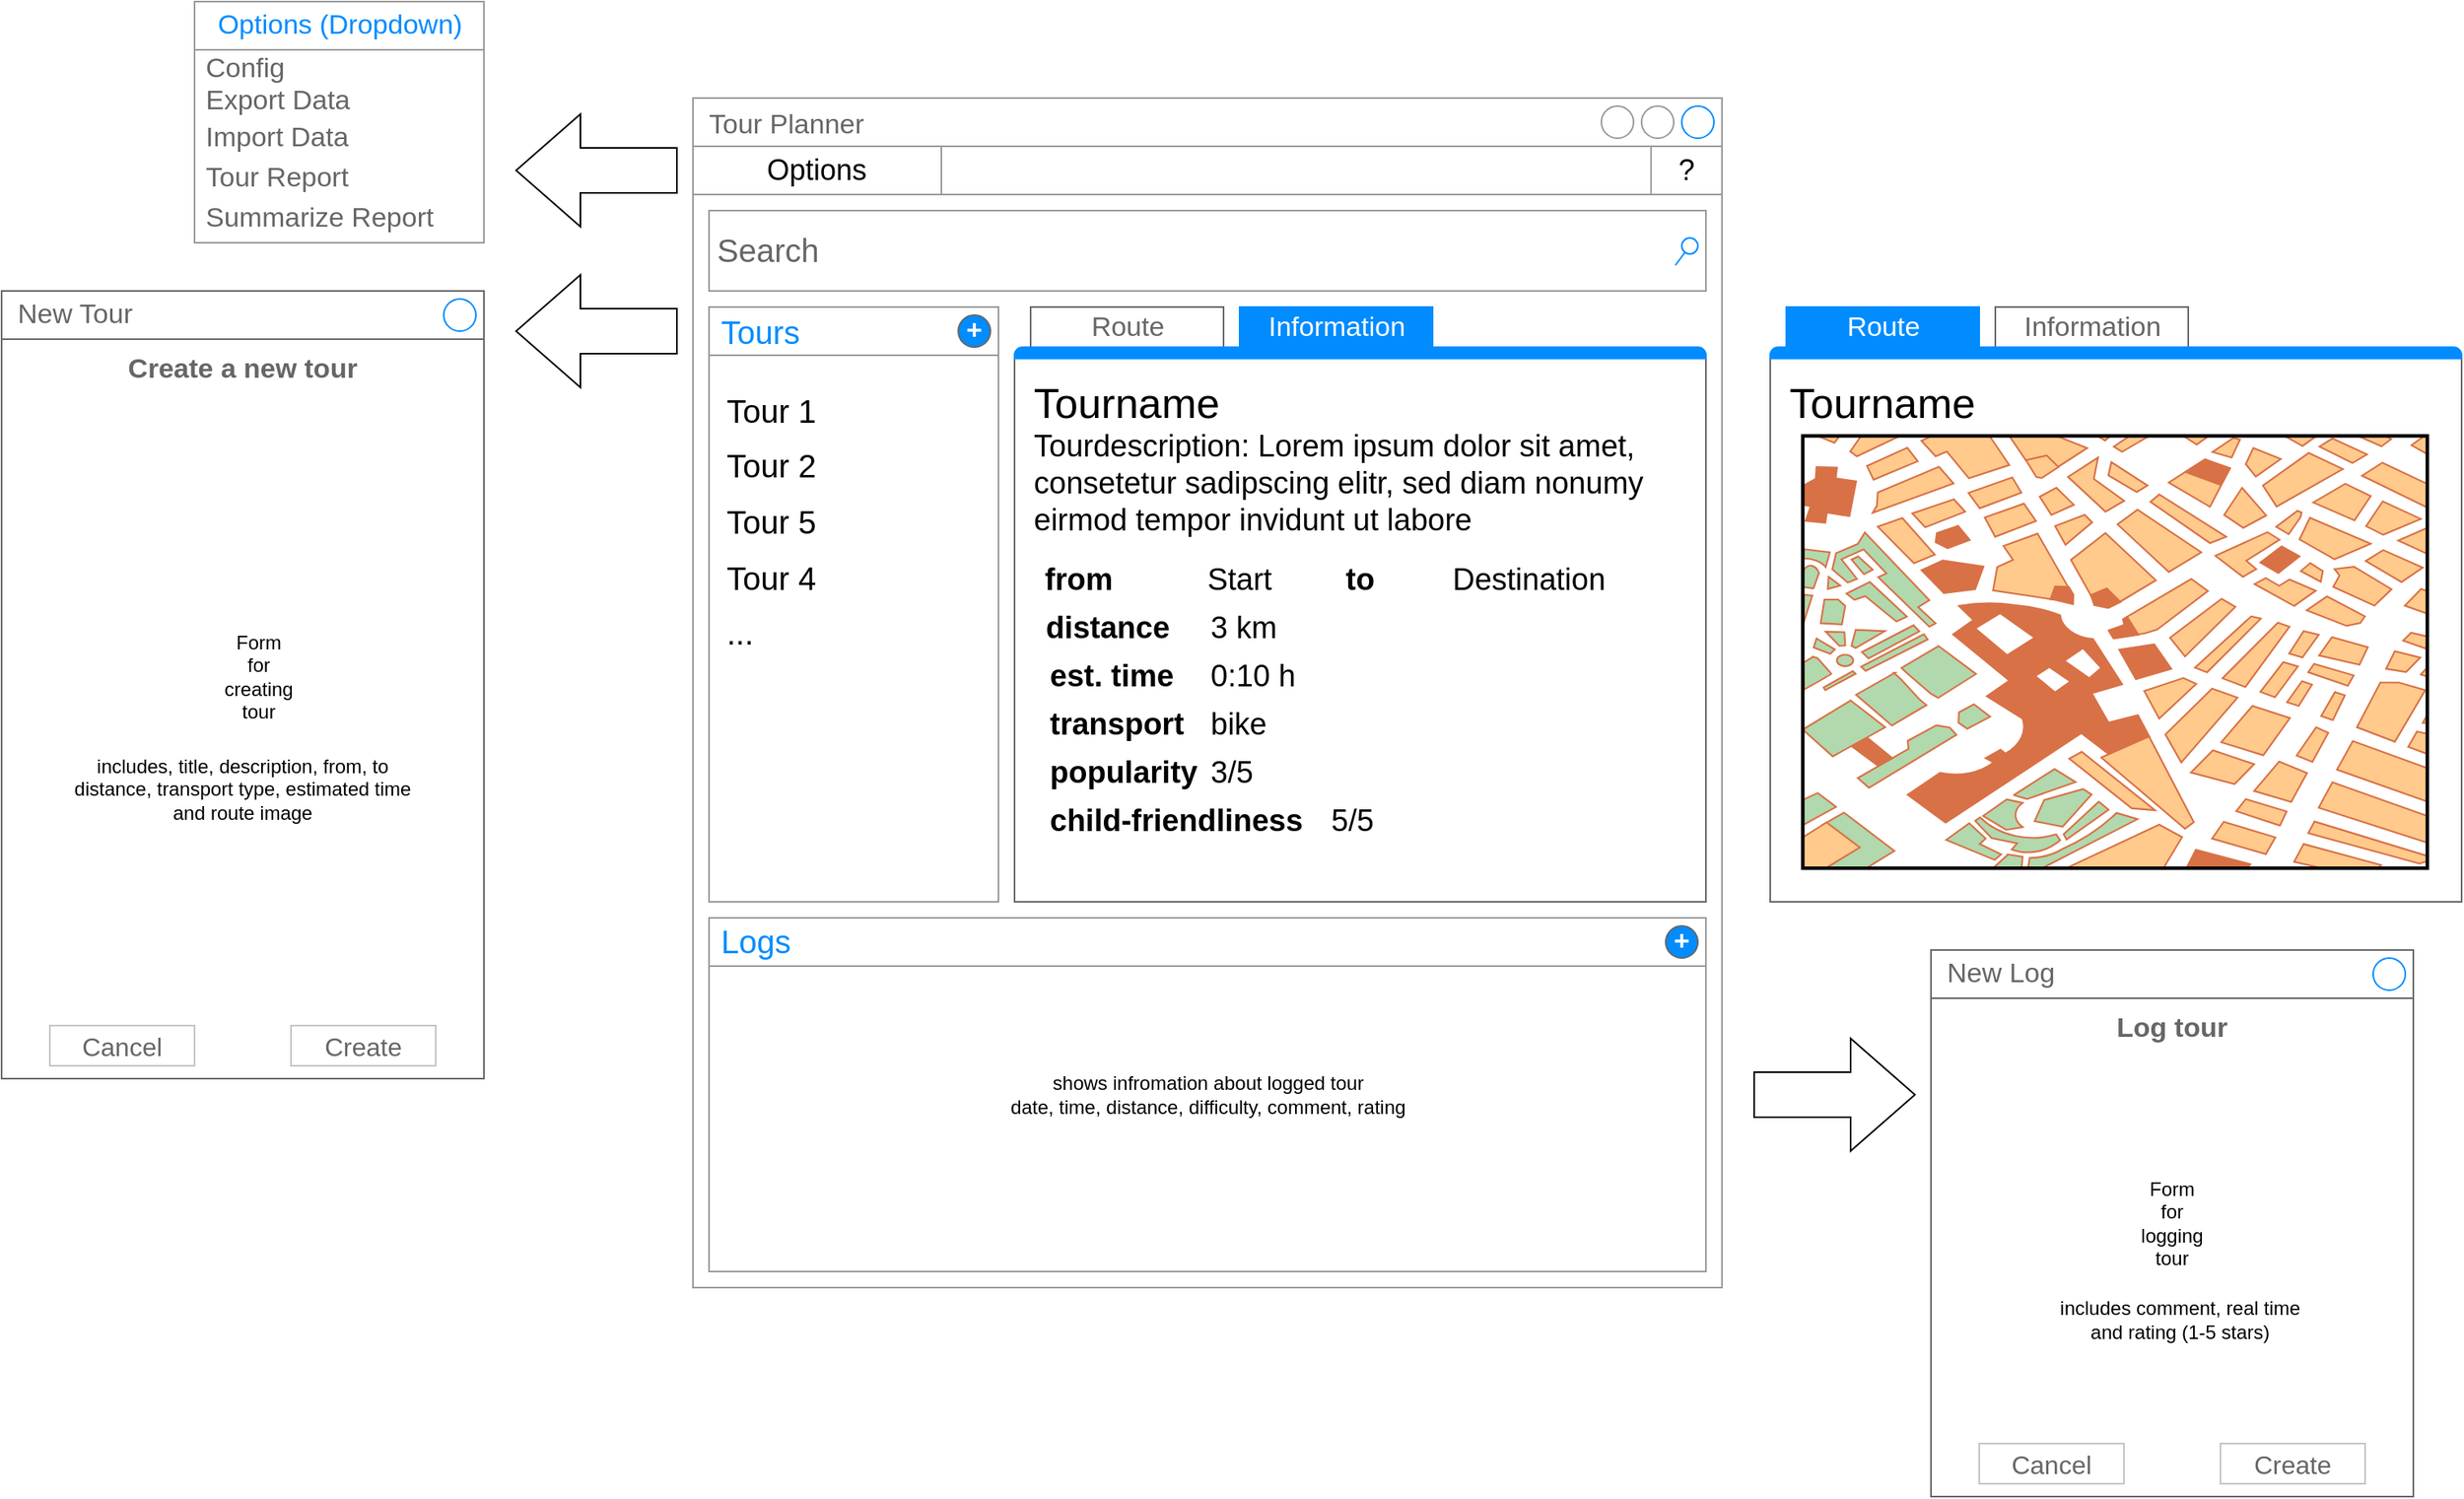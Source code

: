 <mxfile version="14.5.1" type="device"><diagram id="8GvUc4PA2MOSSeV1IW50" name="TourPlanner-Wireframe"><mxGraphModel dx="3879" dy="1082" grid="1" gridSize="10" guides="1" tooltips="1" connect="1" arrows="1" fold="1" page="1" pageScale="1" pageWidth="2339" pageHeight="3300" math="0" shadow="0"><root><mxCell id="0"/><mxCell id="1" parent="0"/><mxCell id="-xTn5YURdvAqqCYS3qb_-3" value="Tour Planner" style="strokeWidth=1;shadow=0;dashed=0;align=center;html=1;shape=mxgraph.mockup.containers.window;align=left;verticalAlign=top;spacingLeft=8;strokeColor2=#008cff;strokeColor3=#c4c4c4;fontColor=#666666;mainText=;fontSize=17;labelBackgroundColor=none;strokeColor=#999999;" parent="1" vertex="1"><mxGeometry x="250" y="170" width="640" height="740" as="geometry"/></mxCell><mxCell id="-xTn5YURdvAqqCYS3qb_-28" value="" style="html=1;shadow=0;dashed=0;align=center;verticalAlign=middle;shape=mxgraph.arrows2.arrow;dy=0.6;dx=40;flipH=1;notch=0;strokeColor=#000000;strokeWidth=1;" parent="1" vertex="1"><mxGeometry x="140" y="180" width="100" height="70" as="geometry"/></mxCell><mxCell id="-xTn5YURdvAqqCYS3qb_-29" value="" style="strokeWidth=1;shadow=0;dashed=0;align=center;html=1;shape=mxgraph.mockup.forms.rrect;rSize=0;strokeColor=#999999;fillColor=#ffffff;" parent="1" vertex="1"><mxGeometry x="-60" y="110" width="180" height="150" as="geometry"/></mxCell><mxCell id="-xTn5YURdvAqqCYS3qb_-30" value="Options (Dropdown)" style="strokeWidth=1;shadow=0;dashed=0;align=center;html=1;shape=mxgraph.mockup.forms.rrect;rSize=0;strokeColor=#999999;fontColor=#008cff;fontSize=17;fillColor=#ffffff;resizeWidth=1;" parent="-xTn5YURdvAqqCYS3qb_-29" vertex="1"><mxGeometry width="180" height="30" relative="1" as="geometry"/></mxCell><mxCell id="-xTn5YURdvAqqCYS3qb_-31" value="Config" style="strokeWidth=1;shadow=0;dashed=0;align=center;html=1;shape=mxgraph.mockup.forms.anchor;fontSize=17;fontColor=#666666;align=left;spacingLeft=5;resizeWidth=1;" parent="-xTn5YURdvAqqCYS3qb_-29" vertex="1"><mxGeometry width="180" height="20" relative="1" as="geometry"><mxPoint y="32" as="offset"/></mxGeometry></mxCell><mxCell id="-xTn5YURdvAqqCYS3qb_-32" value="Export Data" style="strokeWidth=1;shadow=0;dashed=0;align=center;html=1;shape=mxgraph.mockup.forms.anchor;fontSize=17;fontColor=#666666;align=left;spacingLeft=5;resizeWidth=1;" parent="-xTn5YURdvAqqCYS3qb_-29" vertex="1"><mxGeometry width="180" height="20" relative="1" as="geometry"><mxPoint y="52" as="offset"/></mxGeometry></mxCell><mxCell id="-xTn5YURdvAqqCYS3qb_-33" value="Import Data" style="strokeWidth=1;shadow=0;dashed=0;align=center;html=1;shape=mxgraph.mockup.forms.rrect;rSize=0;fontSize=17;fontColor=#666666;align=left;spacingLeft=5;strokeColor=none;resizeWidth=1;fillColor=none;" parent="-xTn5YURdvAqqCYS3qb_-29" vertex="1"><mxGeometry width="180" height="20" relative="1" as="geometry"><mxPoint y="75" as="offset"/></mxGeometry></mxCell><mxCell id="gHXp8SXoElYpx80JzZJJ-48" value="Tour Report" style="strokeWidth=1;shadow=0;dashed=0;align=center;html=1;shape=mxgraph.mockup.forms.rrect;rSize=0;fontSize=17;fontColor=#666666;align=left;spacingLeft=5;strokeColor=none;resizeWidth=1;fillColor=none;" vertex="1" parent="-xTn5YURdvAqqCYS3qb_-29"><mxGeometry width="180" height="20" relative="1" as="geometry"><mxPoint y="100" as="offset"/></mxGeometry></mxCell><mxCell id="gHXp8SXoElYpx80JzZJJ-49" value="Summarize Report" style="strokeWidth=1;shadow=0;dashed=0;align=center;html=1;shape=mxgraph.mockup.forms.rrect;rSize=0;fontSize=17;fontColor=#666666;align=left;spacingLeft=5;strokeColor=none;resizeWidth=1;fillColor=none;" vertex="1" parent="-xTn5YURdvAqqCYS3qb_-29"><mxGeometry width="180" height="20" relative="1" as="geometry"><mxPoint y="125" as="offset"/></mxGeometry></mxCell><mxCell id="-xTn5YURdvAqqCYS3qb_-35" value="&lt;font style=&quot;font-size: 20px&quot;&gt;Search&lt;/font&gt;" style="strokeWidth=1;shadow=0;dashed=0;align=center;html=1;shape=mxgraph.mockup.forms.searchBox;strokeColor=#999999;mainText=;strokeColor2=#008cff;fontColor=#666666;fontSize=17;align=left;spacingLeft=3;fillColor=none;" parent="1" vertex="1"><mxGeometry x="260" y="240" width="620" height="50" as="geometry"/></mxCell><mxCell id="-xTn5YURdvAqqCYS3qb_-36" value="" style="strokeWidth=1;shadow=0;dashed=0;align=left;html=1;shape=mxgraph.mockup.forms.rrect;rSize=0;strokeColor=#999999;fillColor=#ffffff;fontSize=17;" parent="1" vertex="1"><mxGeometry x="260" y="300" width="180" height="370" as="geometry"/></mxCell><mxCell id="-xTn5YURdvAqqCYS3qb_-37" value="&amp;nbsp;Tours" style="strokeWidth=1;shadow=0;dashed=0;align=left;html=1;shape=mxgraph.mockup.forms.rrect;rSize=0;strokeColor=#999999;fontColor=#008cff;fontSize=20;fillColor=#ffffff;resizeWidth=1;" parent="-xTn5YURdvAqqCYS3qb_-36" vertex="1"><mxGeometry width="180" height="30" relative="1" as="geometry"/></mxCell><mxCell id="-xTn5YURdvAqqCYS3qb_-42" value="Tour 1" style="text;html=1;strokeColor=none;fillColor=none;align=left;verticalAlign=middle;whiteSpace=wrap;rounded=0;fontSize=20;" parent="-xTn5YURdvAqqCYS3qb_-36" vertex="1"><mxGeometry x="9" y="46.25" width="162" height="34.688" as="geometry"/></mxCell><mxCell id="-xTn5YURdvAqqCYS3qb_-43" value="Tour 2" style="text;html=1;strokeColor=none;fillColor=none;align=left;verticalAlign=middle;whiteSpace=wrap;rounded=0;fontSize=20;" parent="-xTn5YURdvAqqCYS3qb_-36" vertex="1"><mxGeometry x="9" y="80.938" width="162" height="34.688" as="geometry"/></mxCell><mxCell id="-xTn5YURdvAqqCYS3qb_-44" value="Tour 5" style="text;html=1;strokeColor=none;fillColor=none;align=left;verticalAlign=middle;whiteSpace=wrap;rounded=0;fontSize=20;" parent="-xTn5YURdvAqqCYS3qb_-36" vertex="1"><mxGeometry x="9" y="115.625" width="162" height="34.688" as="geometry"/></mxCell><mxCell id="-xTn5YURdvAqqCYS3qb_-45" value="Tour 4" style="text;html=1;strokeColor=none;fillColor=none;align=left;verticalAlign=middle;whiteSpace=wrap;rounded=0;fontSize=20;" parent="-xTn5YURdvAqqCYS3qb_-36" vertex="1"><mxGeometry x="9" y="150.312" width="162" height="34.688" as="geometry"/></mxCell><mxCell id="-xTn5YURdvAqqCYS3qb_-129" value="..." style="text;html=1;strokeColor=none;fillColor=none;align=left;verticalAlign=middle;whiteSpace=wrap;rounded=0;fontSize=20;" parent="-xTn5YURdvAqqCYS3qb_-36" vertex="1"><mxGeometry x="9" y="185.002" width="162" height="34.688" as="geometry"/></mxCell><mxCell id="-xTn5YURdvAqqCYS3qb_-130" value="+" style="strokeWidth=1;shadow=0;dashed=0;align=center;html=1;shape=mxgraph.mockup.buttons.button;strokeColor=#666666;fontColor=#ffffff;mainText=;buttonStyle=round;fontSize=17;fontStyle=1;fillColor=#008cff;whiteSpace=wrap;fillOpacity=100;" parent="-xTn5YURdvAqqCYS3qb_-36" vertex="1"><mxGeometry x="155" y="5" width="20" height="20" as="geometry"/></mxCell><mxCell id="-xTn5YURdvAqqCYS3qb_-46" value="" style="group" parent="1" vertex="1" connectable="0"><mxGeometry x="250" y="200" width="640" height="30" as="geometry"/></mxCell><mxCell id="-xTn5YURdvAqqCYS3qb_-25" value="" style="rounded=0;whiteSpace=wrap;html=1;strokeWidth=1;strokeColor=#999999;" parent="-xTn5YURdvAqqCYS3qb_-46" vertex="1"><mxGeometry width="640" height="30" as="geometry"/></mxCell><mxCell id="-xTn5YURdvAqqCYS3qb_-26" value="&lt;font style=&quot;font-size: 18px&quot;&gt;Options&lt;/font&gt;" style="rounded=0;whiteSpace=wrap;html=1;strokeWidth=1;strokeColor=#999999;" parent="-xTn5YURdvAqqCYS3qb_-46" vertex="1"><mxGeometry width="154.483" height="30" as="geometry"/></mxCell><mxCell id="-xTn5YURdvAqqCYS3qb_-27" value="&lt;font style=&quot;font-size: 18px&quot;&gt;?&lt;/font&gt;" style="rounded=0;whiteSpace=wrap;html=1;strokeWidth=1;strokeColor=#999999;" parent="-xTn5YURdvAqqCYS3qb_-46" vertex="1"><mxGeometry x="595.862" width="44.138" height="30" as="geometry"/></mxCell><mxCell id="-xTn5YURdvAqqCYS3qb_-47" value="" style="strokeWidth=1;shadow=0;dashed=0;align=center;html=1;shape=mxgraph.mockup.containers.marginRect2;rectMarginTop=32;strokeColor=#666666;gradientColor=none;fontSize=20;" parent="1" vertex="1"><mxGeometry x="450" y="300" width="430" height="370" as="geometry"/></mxCell><mxCell id="-xTn5YURdvAqqCYS3qb_-48" value="Route" style="strokeColor=inherit;fillColor=inherit;gradientColor=inherit;strokeWidth=1;shadow=0;dashed=0;align=center;html=1;shape=mxgraph.mockup.containers.rrect;rSize=0;fontSize=17;fontColor=#666666;gradientColor=none;" parent="-xTn5YURdvAqqCYS3qb_-47" vertex="1"><mxGeometry width="120" height="25" relative="1" as="geometry"><mxPoint x="10" as="offset"/></mxGeometry></mxCell><mxCell id="-xTn5YURdvAqqCYS3qb_-49" value="Information" style="strokeWidth=1;shadow=0;dashed=0;align=center;html=1;shape=mxgraph.mockup.containers.rrect;rSize=0;fontSize=17;fontColor=#ffffff;strokeColor=#008cff;fillColor=#008cff;" parent="-xTn5YURdvAqqCYS3qb_-47" vertex="1"><mxGeometry width="120" height="25" relative="1" as="geometry"><mxPoint x="140" as="offset"/></mxGeometry></mxCell><mxCell id="-xTn5YURdvAqqCYS3qb_-51" value="" style="strokeWidth=1;shadow=0;dashed=0;align=center;html=1;shape=mxgraph.mockup.containers.topButton;rSize=5;strokeColor=#008cff;fillColor=#008cff;gradientColor=none;resizeWidth=1;movable=0;deletable=1;" parent="-xTn5YURdvAqqCYS3qb_-47" vertex="1"><mxGeometry width="430" height="7" relative="1" as="geometry"><mxPoint y="25" as="offset"/></mxGeometry></mxCell><mxCell id="-xTn5YURdvAqqCYS3qb_-52" value="Tourname" style="text;html=1;strokeColor=none;fillColor=none;align=left;verticalAlign=middle;whiteSpace=wrap;rounded=0;fontSize=26;" parent="-xTn5YURdvAqqCYS3qb_-47" vertex="1"><mxGeometry x="10" y="50" width="410" height="20" as="geometry"/></mxCell><mxCell id="-xTn5YURdvAqqCYS3qb_-53" value="Tourdescription:&amp;nbsp;Lorem ipsum dolor sit amet, consetetur sadipscing elitr, sed diam nonumy eirmod tempor invidunt ut labore" style="text;html=1;strokeColor=none;fillColor=none;align=left;verticalAlign=middle;whiteSpace=wrap;rounded=0;fontSize=19;" parent="-xTn5YURdvAqqCYS3qb_-47" vertex="1"><mxGeometry x="10" y="100" width="410" height="20" as="geometry"/></mxCell><mxCell id="-xTn5YURdvAqqCYS3qb_-54" value="from" style="text;html=1;strokeColor=none;fillColor=none;align=center;verticalAlign=middle;whiteSpace=wrap;rounded=0;fontSize=19;fontStyle=1" parent="-xTn5YURdvAqqCYS3qb_-47" vertex="1"><mxGeometry x="20" y="160" width="40" height="20" as="geometry"/></mxCell><mxCell id="-xTn5YURdvAqqCYS3qb_-63" value="to" style="text;html=1;strokeColor=none;fillColor=none;align=center;verticalAlign=middle;whiteSpace=wrap;rounded=0;fontSize=19;fontStyle=1" parent="-xTn5YURdvAqqCYS3qb_-47" vertex="1"><mxGeometry x="195" y="160" width="40" height="20" as="geometry"/></mxCell><mxCell id="-xTn5YURdvAqqCYS3qb_-64" value="Start" style="text;html=1;strokeColor=none;fillColor=none;align=center;verticalAlign=middle;whiteSpace=wrap;rounded=0;fontSize=19;" parent="-xTn5YURdvAqqCYS3qb_-47" vertex="1"><mxGeometry x="120" y="160" width="40" height="20" as="geometry"/></mxCell><mxCell id="-xTn5YURdvAqqCYS3qb_-65" value="Destination" style="text;html=1;strokeColor=none;fillColor=none;align=center;verticalAlign=middle;whiteSpace=wrap;rounded=0;fontSize=19;" parent="-xTn5YURdvAqqCYS3qb_-47" vertex="1"><mxGeometry x="300" y="160" width="40" height="20" as="geometry"/></mxCell><mxCell id="-xTn5YURdvAqqCYS3qb_-66" value="distance" style="text;html=1;strokeColor=none;fillColor=none;align=center;verticalAlign=middle;whiteSpace=wrap;rounded=0;fontSize=19;fontStyle=1" parent="-xTn5YURdvAqqCYS3qb_-47" vertex="1"><mxGeometry x="38" y="190" width="40" height="20" as="geometry"/></mxCell><mxCell id="-xTn5YURdvAqqCYS3qb_-67" value="3 km" style="text;html=1;strokeColor=none;fillColor=none;align=left;verticalAlign=middle;whiteSpace=wrap;rounded=0;fontSize=19;" parent="-xTn5YURdvAqqCYS3qb_-47" vertex="1"><mxGeometry x="120" y="190" width="270" height="20" as="geometry"/></mxCell><mxCell id="-xTn5YURdvAqqCYS3qb_-68" value="est. time" style="text;html=1;strokeColor=none;fillColor=none;align=left;verticalAlign=middle;whiteSpace=wrap;rounded=0;fontSize=19;fontStyle=1" parent="-xTn5YURdvAqqCYS3qb_-47" vertex="1"><mxGeometry x="20" y="220" width="90" height="20" as="geometry"/></mxCell><mxCell id="-xTn5YURdvAqqCYS3qb_-69" value="0:10 h" style="text;html=1;strokeColor=none;fillColor=none;align=left;verticalAlign=middle;whiteSpace=wrap;rounded=0;fontSize=19;" parent="-xTn5YURdvAqqCYS3qb_-47" vertex="1"><mxGeometry x="120" y="220" width="270" height="20" as="geometry"/></mxCell><mxCell id="-xTn5YURdvAqqCYS3qb_-71" value="transport" style="text;html=1;strokeColor=none;fillColor=none;align=left;verticalAlign=middle;whiteSpace=wrap;rounded=0;fontSize=19;fontStyle=1" parent="-xTn5YURdvAqqCYS3qb_-47" vertex="1"><mxGeometry x="20" y="250" width="90" height="20" as="geometry"/></mxCell><mxCell id="-xTn5YURdvAqqCYS3qb_-72" value="bike" style="text;html=1;strokeColor=none;fillColor=none;align=left;verticalAlign=middle;whiteSpace=wrap;rounded=0;fontSize=19;" parent="-xTn5YURdvAqqCYS3qb_-47" vertex="1"><mxGeometry x="120" y="250" width="270" height="20" as="geometry"/></mxCell><mxCell id="gHXp8SXoElYpx80JzZJJ-57" value="popularity" style="text;html=1;strokeColor=none;fillColor=none;align=left;verticalAlign=middle;whiteSpace=wrap;rounded=0;fontSize=19;fontStyle=1" vertex="1" parent="-xTn5YURdvAqqCYS3qb_-47"><mxGeometry x="20" y="280" width="90" height="20" as="geometry"/></mxCell><mxCell id="gHXp8SXoElYpx80JzZJJ-60" value="3/5" style="text;html=1;strokeColor=none;fillColor=none;align=left;verticalAlign=middle;whiteSpace=wrap;rounded=0;fontSize=19;" vertex="1" parent="-xTn5YURdvAqqCYS3qb_-47"><mxGeometry x="120" y="280" width="270" height="20" as="geometry"/></mxCell><mxCell id="gHXp8SXoElYpx80JzZJJ-61" value="child-friendliness" style="text;html=1;strokeColor=none;fillColor=none;align=left;verticalAlign=middle;whiteSpace=wrap;rounded=0;fontSize=19;fontStyle=1" vertex="1" parent="-xTn5YURdvAqqCYS3qb_-47"><mxGeometry x="20" y="310" width="160" height="20" as="geometry"/></mxCell><mxCell id="gHXp8SXoElYpx80JzZJJ-62" value="5/5" style="text;html=1;strokeColor=none;fillColor=none;align=left;verticalAlign=middle;whiteSpace=wrap;rounded=0;fontSize=19;" vertex="1" parent="-xTn5YURdvAqqCYS3qb_-47"><mxGeometry x="195" y="310" width="270" height="20" as="geometry"/></mxCell><mxCell id="-xTn5YURdvAqqCYS3qb_-94" value="" style="strokeWidth=1;shadow=0;dashed=0;align=center;html=1;shape=mxgraph.mockup.containers.marginRect2;rectMarginTop=32;strokeColor=#666666;gradientColor=none;fontSize=20;" parent="1" vertex="1"><mxGeometry x="920" y="300" width="430" height="370" as="geometry"/></mxCell><mxCell id="-xTn5YURdvAqqCYS3qb_-95" value="Route" style="strokeWidth=1;shadow=0;dashed=0;align=center;html=1;shape=mxgraph.mockup.containers.rrect;rSize=0;fontSize=17;fontColor=#ffffff;gradientColor=none;fillColor=#008CFF;strokeColor=#008CFF;" parent="-xTn5YURdvAqqCYS3qb_-94" vertex="1"><mxGeometry width="120" height="25" relative="1" as="geometry"><mxPoint x="10" as="offset"/></mxGeometry></mxCell><mxCell id="-xTn5YURdvAqqCYS3qb_-96" value="&lt;font color=&quot;#666666&quot;&gt;Information&lt;/font&gt;" style="strokeWidth=1;shadow=0;dashed=0;align=center;html=1;shape=mxgraph.mockup.containers.rrect;rSize=0;fontSize=17;fillColor=#FFFFFF;strokeColor=#666666;fontColor=#999999;" parent="-xTn5YURdvAqqCYS3qb_-94" vertex="1"><mxGeometry width="120" height="25" relative="1" as="geometry"><mxPoint x="140" as="offset"/></mxGeometry></mxCell><mxCell id="-xTn5YURdvAqqCYS3qb_-97" value="" style="strokeWidth=1;shadow=0;dashed=0;align=center;html=1;shape=mxgraph.mockup.containers.topButton;rSize=5;strokeColor=#008cff;fillColor=#008cff;gradientColor=none;resizeWidth=1;movable=0;deletable=1;" parent="-xTn5YURdvAqqCYS3qb_-94" vertex="1"><mxGeometry width="430" height="7" relative="1" as="geometry"><mxPoint y="25" as="offset"/></mxGeometry></mxCell><mxCell id="-xTn5YURdvAqqCYS3qb_-98" value="Tourname" style="text;html=1;strokeColor=none;fillColor=none;align=left;verticalAlign=middle;whiteSpace=wrap;rounded=0;fontSize=26;" parent="-xTn5YURdvAqqCYS3qb_-94" vertex="1"><mxGeometry x="10" y="50" width="410" height="20" as="geometry"/></mxCell><mxCell id="-xTn5YURdvAqqCYS3qb_-110" value="" style="verticalLabelPosition=bottom;shadow=0;dashed=0;align=center;html=1;verticalAlign=top;strokeWidth=1;shape=mxgraph.mockup.misc.map;fillColor=none;fontSize=19;" parent="-xTn5YURdvAqqCYS3qb_-94" vertex="1"><mxGeometry x="20" y="80" width="390" height="270" as="geometry"/></mxCell><mxCell id="-xTn5YURdvAqqCYS3qb_-123" value="" style="strokeWidth=1;shadow=0;dashed=0;align=center;html=1;shape=mxgraph.mockup.forms.rrect;rSize=0;strokeColor=#999999;fillColor=#ffffff;fontSize=19;fontColor=#999999;" parent="1" vertex="1"><mxGeometry x="260" y="680" width="620" height="220" as="geometry"/></mxCell><mxCell id="-xTn5YURdvAqqCYS3qb_-124" value="&lt;font style=&quot;font-size: 20px&quot;&gt;&amp;nbsp;Logs&lt;/font&gt;" style="strokeWidth=1;shadow=0;dashed=0;align=left;html=1;shape=mxgraph.mockup.forms.rrect;rSize=0;strokeColor=#999999;fontColor=#008cff;fontSize=17;fillColor=#ffffff;resizeWidth=1;" parent="-xTn5YURdvAqqCYS3qb_-123" vertex="1"><mxGeometry width="620.0" height="30" relative="1" as="geometry"/></mxCell><mxCell id="-xTn5YURdvAqqCYS3qb_-126" value="" style="strokeWidth=1;shadow=0;dashed=0;align=center;html=1;shape=mxgraph.mockup.forms.anchor;fontSize=17;fontColor=#666666;align=left;spacingLeft=5;resizeWidth=1;" parent="-xTn5YURdvAqqCYS3qb_-123" vertex="1"><mxGeometry width="620.0" height="20" relative="1" as="geometry"><mxPoint y="50" as="offset"/></mxGeometry></mxCell><mxCell id="gHXp8SXoElYpx80JzZJJ-1" value="+" style="strokeWidth=1;shadow=0;dashed=0;align=center;html=1;shape=mxgraph.mockup.buttons.button;strokeColor=#666666;fontColor=#ffffff;mainText=;buttonStyle=round;fontSize=17;fontStyle=1;fillColor=#008cff;whiteSpace=wrap;fillOpacity=100;" vertex="1" parent="-xTn5YURdvAqqCYS3qb_-123"><mxGeometry x="595" y="5" width="20" height="20" as="geometry"/></mxCell><mxCell id="gHXp8SXoElYpx80JzZJJ-63" value="shows infromation about logged tour&lt;br&gt;date, time, distance, difficulty, comment, rating" style="text;html=1;strokeColor=none;fillColor=none;align=center;verticalAlign=middle;whiteSpace=wrap;rounded=0;" vertex="1" parent="-xTn5YURdvAqqCYS3qb_-123"><mxGeometry x="102.5" y="100" width="415" height="20" as="geometry"/></mxCell><mxCell id="gHXp8SXoElYpx80JzZJJ-3" value="" style="html=1;shadow=0;dashed=0;align=center;verticalAlign=middle;shape=mxgraph.arrows2.arrow;dy=0.6;dx=40;flipH=1;notch=0;strokeColor=#000000;strokeWidth=1;" vertex="1" parent="1"><mxGeometry x="140" y="280" width="100" height="70" as="geometry"/></mxCell><mxCell id="gHXp8SXoElYpx80JzZJJ-4" value="&lt;b&gt;Create a new tour&lt;/b&gt;" style="strokeWidth=1;shadow=0;dashed=0;align=center;html=1;shape=mxgraph.mockup.containers.rrect;rSize=0;strokeColor=#666666;fontColor=#666666;fontSize=17;verticalAlign=top;whiteSpace=wrap;fillColor=#ffffff;spacingTop=32;" vertex="1" parent="1"><mxGeometry x="-180" y="290" width="300" height="490" as="geometry"/></mxCell><mxCell id="gHXp8SXoElYpx80JzZJJ-5" value="New Tour" style="strokeWidth=1;shadow=0;dashed=0;align=center;html=1;shape=mxgraph.mockup.containers.rrect;rSize=0;fontSize=17;fontColor=#666666;strokeColor=#666666;align=left;spacingLeft=8;fillColor=none;resizeWidth=1;" vertex="1" parent="gHXp8SXoElYpx80JzZJJ-4"><mxGeometry width="300" height="30" relative="1" as="geometry"/></mxCell><mxCell id="gHXp8SXoElYpx80JzZJJ-6" value="" style="shape=ellipse;strokeColor=#008cff;resizable=0;fillColor=none;html=1;" vertex="1" parent="gHXp8SXoElYpx80JzZJJ-5"><mxGeometry x="1" y="0.5" width="20" height="20" relative="1" as="geometry"><mxPoint x="-25" y="-10" as="offset"/></mxGeometry></mxCell><mxCell id="gHXp8SXoElYpx80JzZJJ-7" value="Cancel" style="strokeWidth=1;shadow=0;dashed=0;align=center;html=1;shape=mxgraph.mockup.containers.rrect;rSize=0;fontSize=16;fontColor=#666666;strokeColor=#c4c4c4;whiteSpace=wrap;fillColor=none;" vertex="1" parent="gHXp8SXoElYpx80JzZJJ-4"><mxGeometry x="0.25" y="1" width="90" height="25" relative="1" as="geometry"><mxPoint x="-45" y="-33" as="offset"/></mxGeometry></mxCell><mxCell id="gHXp8SXoElYpx80JzZJJ-8" value="Create" style="strokeWidth=1;shadow=0;dashed=0;align=center;html=1;shape=mxgraph.mockup.containers.rrect;rSize=0;fontSize=16;fontColor=#666666;strokeColor=#c4c4c4;whiteSpace=wrap;fillColor=none;" vertex="1" parent="gHXp8SXoElYpx80JzZJJ-4"><mxGeometry x="0.75" y="1" width="90" height="25" relative="1" as="geometry"><mxPoint x="-45" y="-33" as="offset"/></mxGeometry></mxCell><mxCell id="gHXp8SXoElYpx80JzZJJ-53" value="Form for creating tour" style="text;html=1;strokeColor=none;fillColor=none;align=center;verticalAlign=middle;whiteSpace=wrap;rounded=0;" vertex="1" parent="gHXp8SXoElYpx80JzZJJ-4"><mxGeometry x="140" y="230" width="40" height="20" as="geometry"/></mxCell><mxCell id="gHXp8SXoElYpx80JzZJJ-55" value="includes, title, description, from, to distance, transport type, estimated time and route image" style="text;html=1;strokeColor=none;fillColor=none;align=center;verticalAlign=middle;whiteSpace=wrap;rounded=0;" vertex="1" parent="gHXp8SXoElYpx80JzZJJ-4"><mxGeometry x="35" y="300" width="230" height="20" as="geometry"/></mxCell><mxCell id="gHXp8SXoElYpx80JzZJJ-42" value="" style="html=1;shadow=0;dashed=0;align=center;verticalAlign=middle;shape=mxgraph.arrows2.arrow;dy=0.6;dx=40;flipH=1;notch=0;strokeColor=#000000;strokeWidth=1;rotation=-180;" vertex="1" parent="1"><mxGeometry x="910" y="755" width="100" height="70" as="geometry"/></mxCell><mxCell id="gHXp8SXoElYpx80JzZJJ-43" value="&lt;b&gt;Log tour&lt;/b&gt;" style="strokeWidth=1;shadow=0;dashed=0;align=center;html=1;shape=mxgraph.mockup.containers.rrect;rSize=0;strokeColor=#666666;fontColor=#666666;fontSize=17;verticalAlign=top;whiteSpace=wrap;fillColor=#ffffff;spacingTop=32;" vertex="1" parent="1"><mxGeometry x="1020" y="700" width="300" height="340" as="geometry"/></mxCell><mxCell id="gHXp8SXoElYpx80JzZJJ-44" value="New Log" style="strokeWidth=1;shadow=0;dashed=0;align=center;html=1;shape=mxgraph.mockup.containers.rrect;rSize=0;fontSize=17;fontColor=#666666;strokeColor=#666666;align=left;spacingLeft=8;fillColor=none;resizeWidth=1;" vertex="1" parent="gHXp8SXoElYpx80JzZJJ-43"><mxGeometry width="300" height="30" relative="1" as="geometry"/></mxCell><mxCell id="gHXp8SXoElYpx80JzZJJ-45" value="" style="shape=ellipse;strokeColor=#008cff;resizable=0;fillColor=none;html=1;" vertex="1" parent="gHXp8SXoElYpx80JzZJJ-44"><mxGeometry x="1" y="0.5" width="20" height="20" relative="1" as="geometry"><mxPoint x="-25" y="-10" as="offset"/></mxGeometry></mxCell><mxCell id="gHXp8SXoElYpx80JzZJJ-46" value="Cancel" style="strokeWidth=1;shadow=0;dashed=0;align=center;html=1;shape=mxgraph.mockup.containers.rrect;rSize=0;fontSize=16;fontColor=#666666;strokeColor=#c4c4c4;whiteSpace=wrap;fillColor=none;" vertex="1" parent="gHXp8SXoElYpx80JzZJJ-43"><mxGeometry x="0.25" y="1" width="90" height="25" relative="1" as="geometry"><mxPoint x="-45" y="-33" as="offset"/></mxGeometry></mxCell><mxCell id="gHXp8SXoElYpx80JzZJJ-47" value="Create" style="strokeWidth=1;shadow=0;dashed=0;align=center;html=1;shape=mxgraph.mockup.containers.rrect;rSize=0;fontSize=16;fontColor=#666666;strokeColor=#c4c4c4;whiteSpace=wrap;fillColor=none;" vertex="1" parent="gHXp8SXoElYpx80JzZJJ-43"><mxGeometry x="0.75" y="1" width="90" height="25" relative="1" as="geometry"><mxPoint x="-45" y="-33" as="offset"/></mxGeometry></mxCell><mxCell id="gHXp8SXoElYpx80JzZJJ-54" value="Form for logging tour" style="text;html=1;strokeColor=none;fillColor=none;align=center;verticalAlign=middle;whiteSpace=wrap;rounded=0;" vertex="1" parent="gHXp8SXoElYpx80JzZJJ-43"><mxGeometry x="130" y="160" width="40" height="20" as="geometry"/></mxCell><mxCell id="gHXp8SXoElYpx80JzZJJ-56" value="includes comment, real time &lt;br&gt;and rating (1-5 stars)" style="text;html=1;strokeColor=none;fillColor=none;align=center;verticalAlign=middle;whiteSpace=wrap;rounded=0;" vertex="1" parent="gHXp8SXoElYpx80JzZJJ-43"><mxGeometry x="40" y="220" width="230" height="20" as="geometry"/></mxCell></root></mxGraphModel></diagram></mxfile>